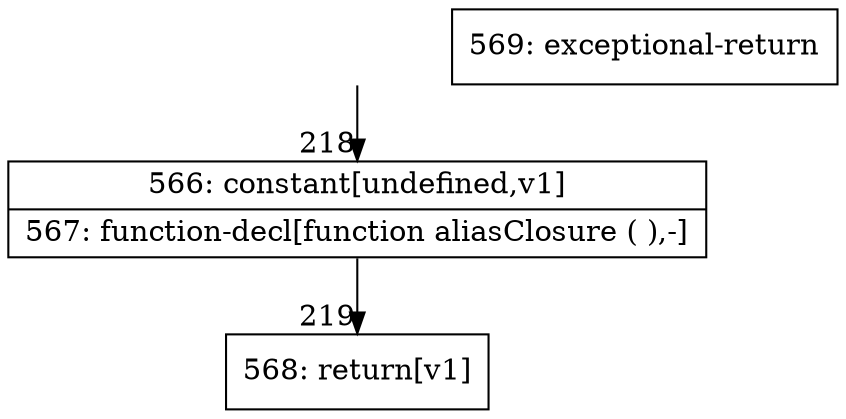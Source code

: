 digraph {
rankdir="TD"
BB_entry24[shape=none,label=""];
BB_entry24 -> BB218 [tailport=s, headport=n, headlabel="    218"]
BB218 [shape=record label="{566: constant[undefined,v1]|567: function-decl[function aliasClosure ( ),-]}" ] 
BB218 -> BB219 [tailport=s, headport=n, headlabel="      219"]
BB219 [shape=record label="{568: return[v1]}" ] 
BB220 [shape=record label="{569: exceptional-return}" ] 
//#$~ 283
}
